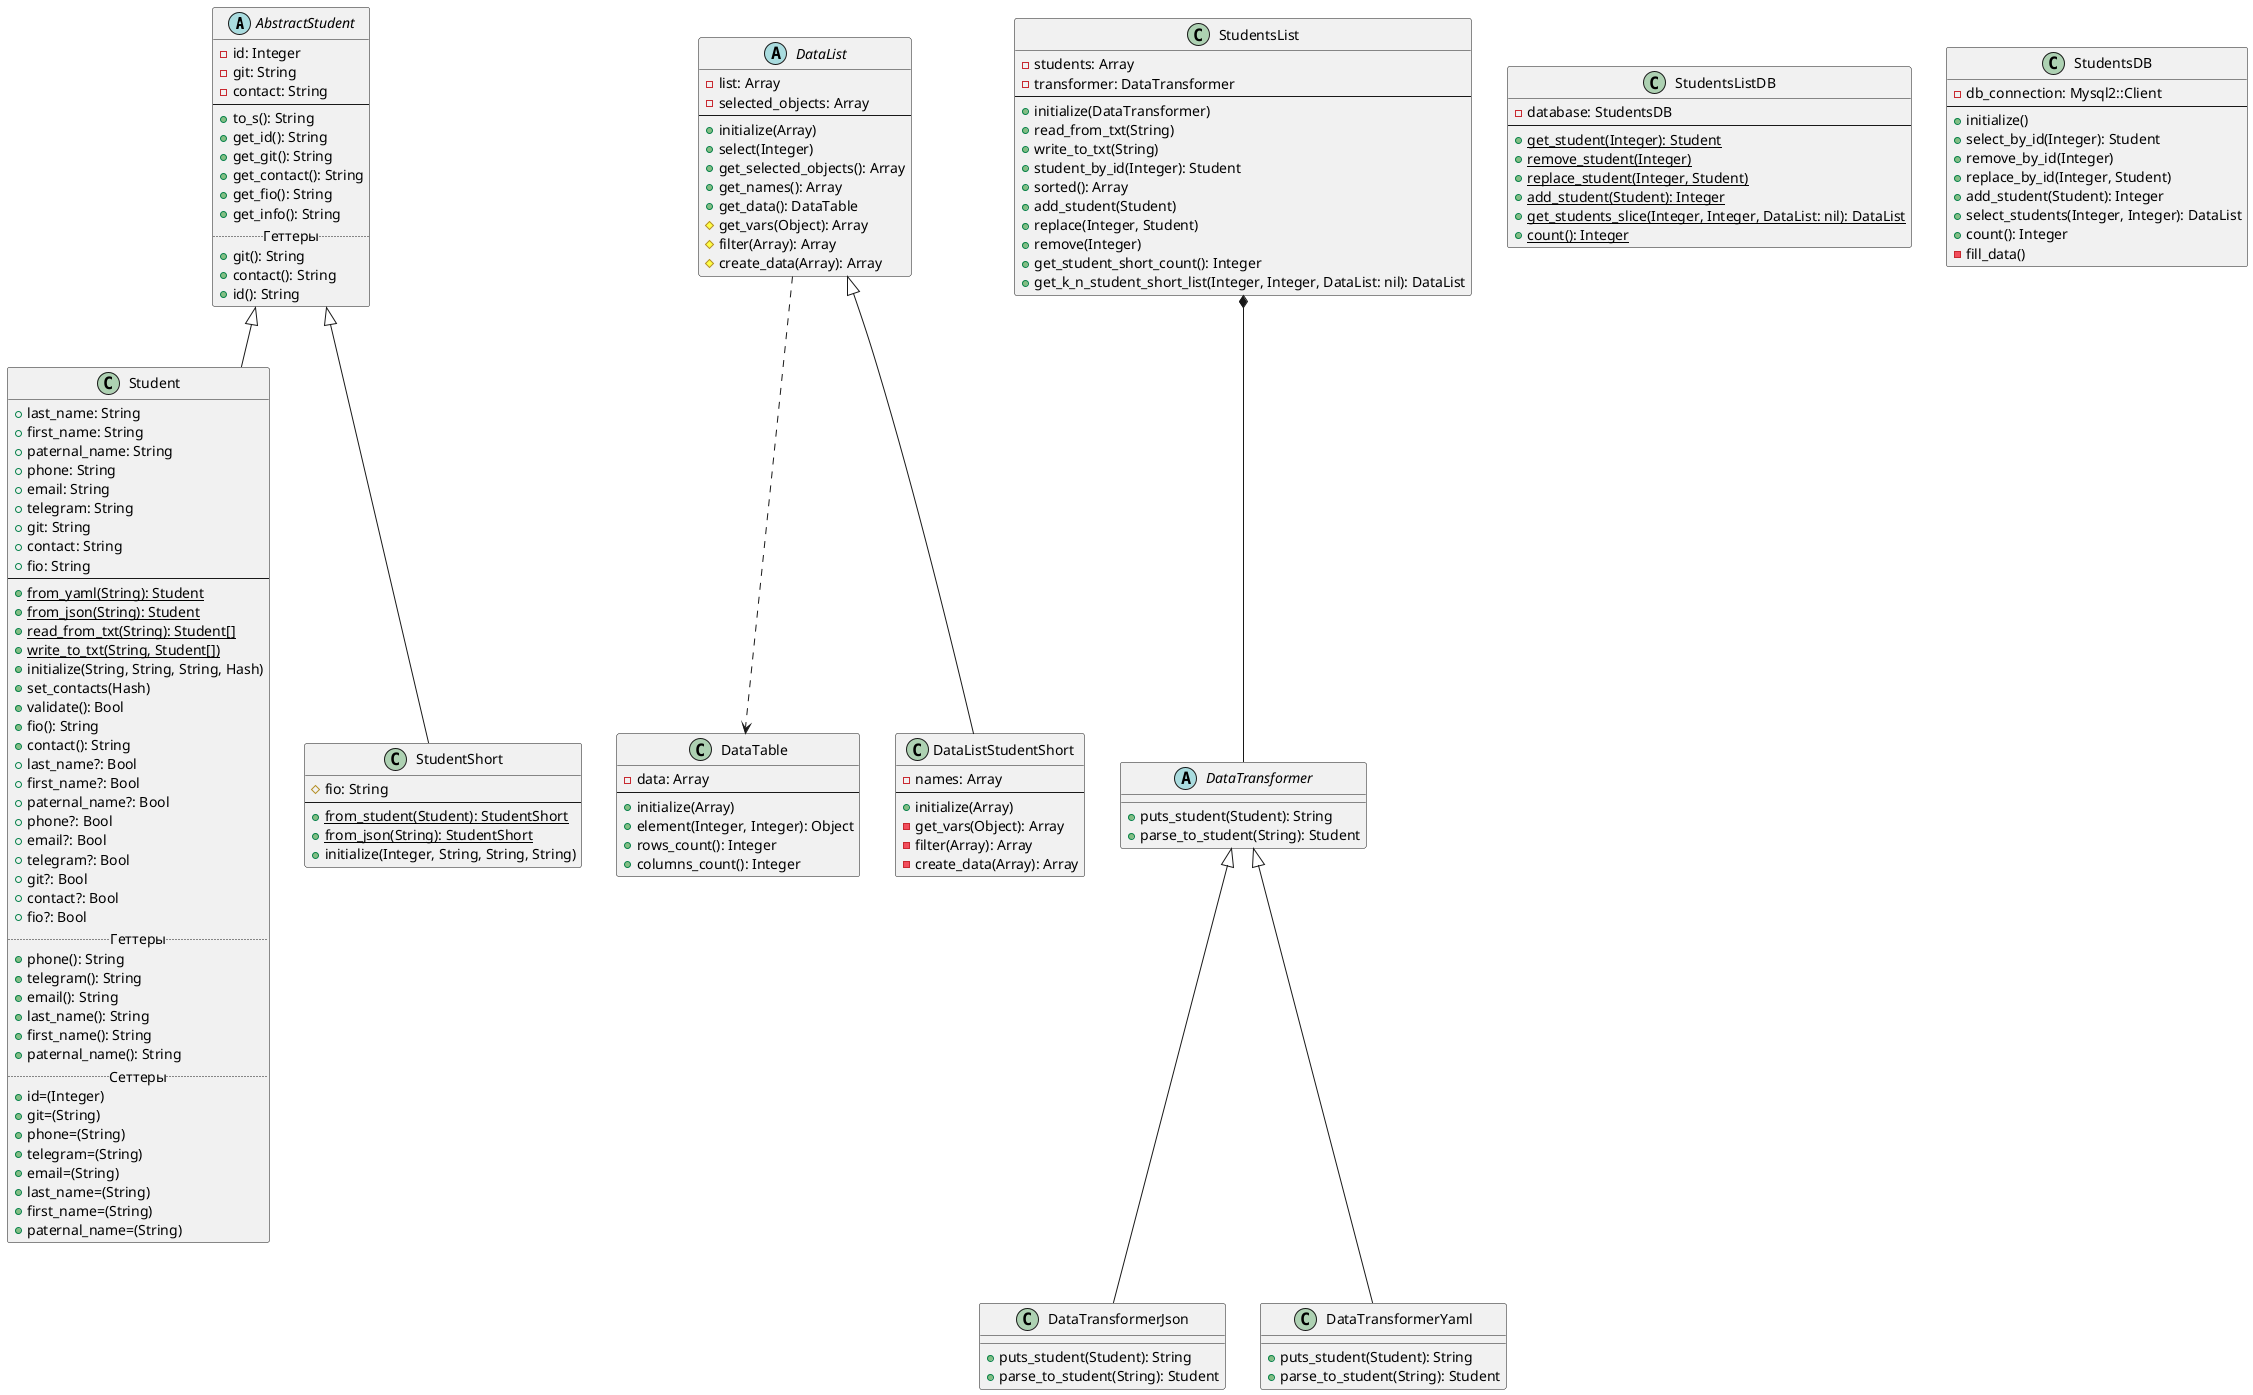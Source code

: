 @startuml
'https://plantuml.com/class-diagram

abstract class AbstractStudent {
    -id: Integer
    -git: String
    -contact: String
    --
    +to_s(): String
    +get_id(): String
    +get_git(): String
    +get_contact(): String
    +get_fio(): String
    +get_info(): String
    .. Геттеры ..
    +git(): String
    +contact(): String
    +id(): String
}
class Student extends AbstractStudent {
    +last_name: String
    +first_name: String
    +paternal_name: String
    +phone: String
    +email: String
    +telegram: String
    +git: String
    +contact: String
    +fio: String
    --
    +{static}from_yaml(String): Student
    +{static}from_json(String): Student
    +{static}read_from_txt(String): Student[]
    +{static}write_to_txt(String, Student[])
    +initialize(String, String, String, Hash)
    +set_contacts(Hash)
    +validate(): Bool
    +fio(): String
    +contact(): String
    +last_name?: Bool
    +first_name?: Bool
    +paternal_name?: Bool
    +phone?: Bool
    +email?: Bool
    +telegram?: Bool
    +git?: Bool
    +contact?: Bool
    +fio?: Bool
    .. Геттеры ..
    +phone(): String
    +telegram(): String
    +email(): String
    +last_name(): String
    +first_name(): String
    +paternal_name(): String
    .. Сеттеры ..
    +id=(Integer)
    +git=(String)
    +phone=(String)
    +telegram=(String)
    +email=(String)
    +last_name=(String)
    +first_name=(String)
    +paternal_name=(String)
}
class StudentShort extends AbstractStudent {
    #fio: String
    --
    +{static}from_student(Student): StudentShort
    +{static}from_json(String): StudentShort
    +initialize(Integer, String, String, String)
}
class DataTable {
    -data: Array
    --
    +initialize(Array)
    +element(Integer, Integer): Object
    +rows_count(): Integer
    +columns_count(): Integer
}
abstract class DataList {
    -list: Array
    -selected_objects: Array
    --
    +initialize(Array)
    +select(Integer)
    +get_selected_objects(): Array
    +get_names(): Array
    +get_data(): DataTable
    #get_vars(Object): Array
    #filter(Array): Array
    #create_data(Array): Array
}
class DataListStudentShort extends DataList {
    -names: Array
    --
    +initialize(Array)
    -get_vars(Object): Array
    -filter(Array): Array
    -create_data(Array): Array
}

class StudentsList {
    -students: Array
    -transformer: DataTransformer
    --
    +initialize(DataTransformer)
    +read_from_txt(String)
    +write_to_txt(String)
    +student_by_id(Integer): Student
    +sorted(): Array
    +add_student(Student)
    +replace(Integer, Student)
    +remove(Integer)
    +get_student_short_count(): Integer
    +get_k_n_student_short_list(Integer, Integer, DataList: nil): DataList
}

abstract class DataTransformer {
    +puts_student(Student): String
    +parse_to_student(String): Student
}

class DataTransformerJson extends DataTransformer {
    +puts_student(Student): String
    +parse_to_student(String): Student
}
class DataTransformerYaml extends DataTransformer {
    +puts_student(Student): String
    +parse_to_student(String): Student
}

class StudentsListDB {
    -database: StudentsDB
    --
    +{static}get_student(Integer): Student
    +{static}remove_student(Integer)
    +{static}replace_student(Integer, Student)
    +{static}add_student(Student): Integer
    +{static}get_students_slice(Integer, Integer, DataList: nil): DataList
    +{static}count(): Integer
}

class StudentsDB {
    -db_connection: Mysql2::Client
    --
    +initialize()
    +select_by_id(Integer): Student
    +remove_by_id(Integer)
    +replace_by_id(Integer, Student)
    +add_student(Student): Integer
    +select_students(Integer, Integer): DataList
    +count(): Integer
    -fill_data()
}

DataList ..> DataTable
StudentsList *-- DataTransformer
@enduml